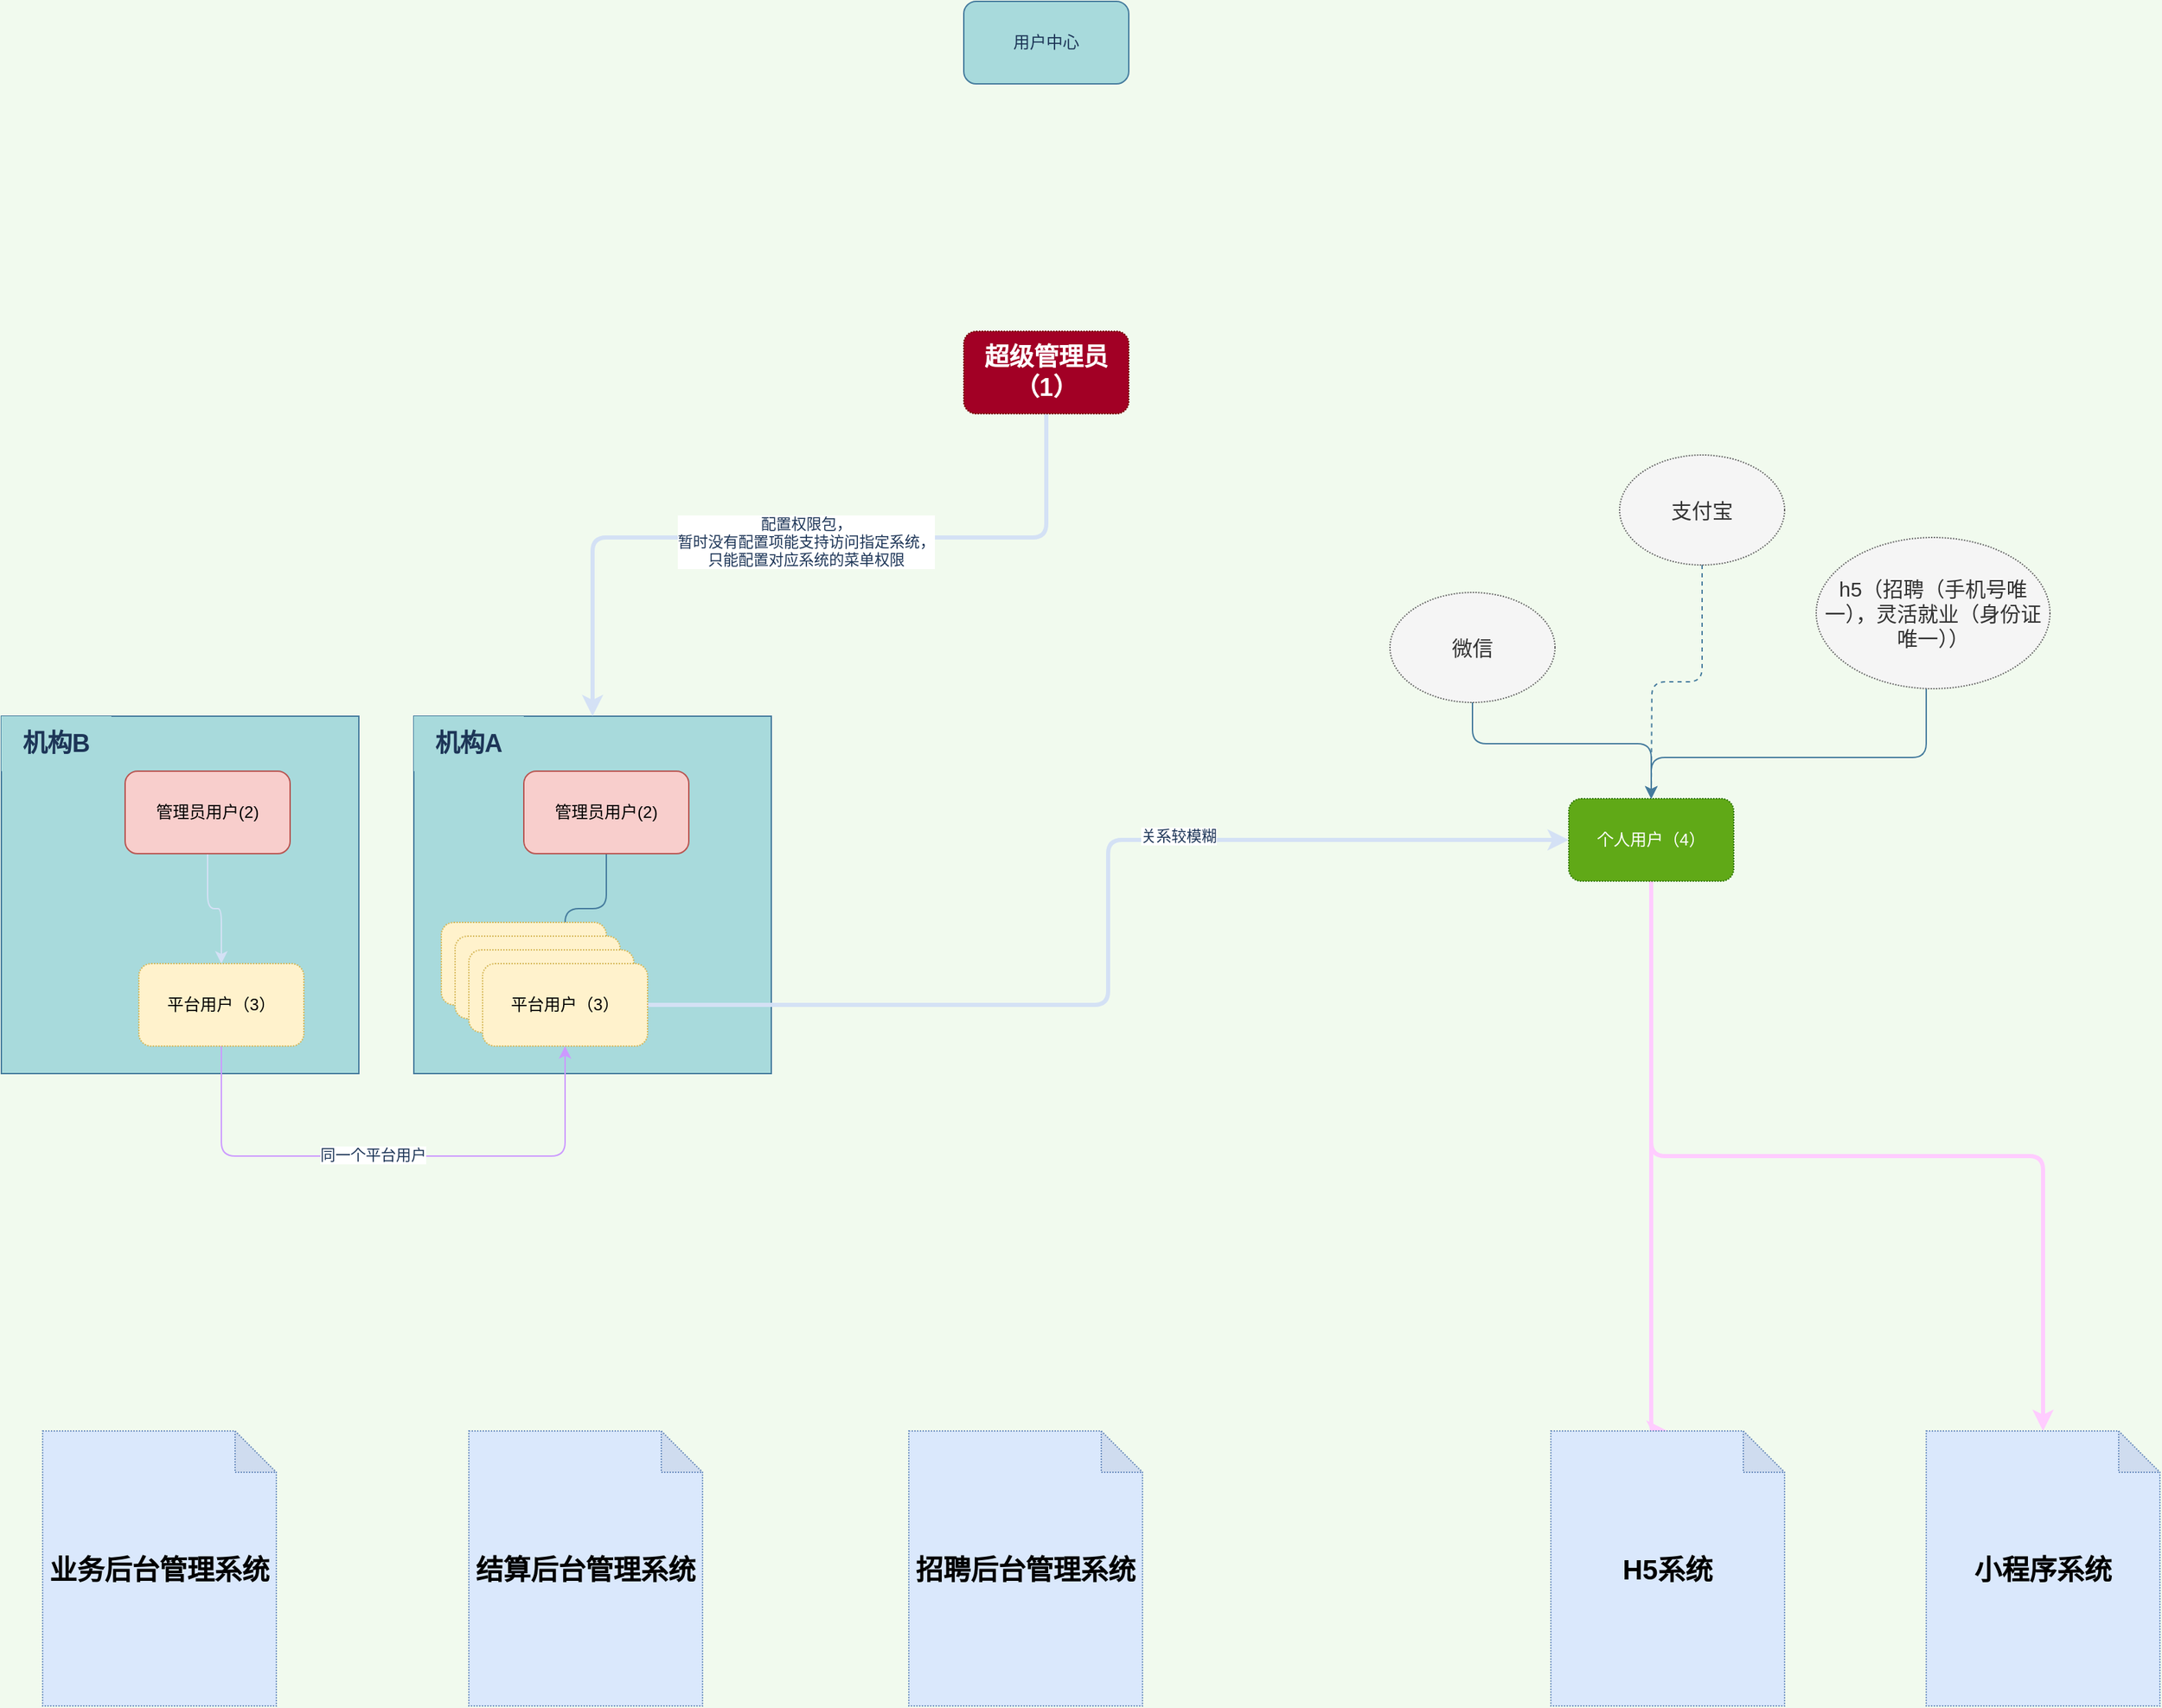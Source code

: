 <mxfile version="14.2.7" type="github">
  <diagram id="7nUUbsPAD171NSKVPP-3" name="Page-1">
    <mxGraphModel dx="2249" dy="1974" grid="1" gridSize="10" guides="1" tooltips="1" connect="1" arrows="1" fold="1" page="1" pageScale="1" pageWidth="827" pageHeight="1169" background="#F1FAEE" math="0" shadow="0">
      <root>
        <mxCell id="0" />
        <mxCell id="1" parent="0" />
        <mxCell id="RK_yV3QGJpCT5wXAtmzq-3" value="用户中心" style="rounded=1;whiteSpace=wrap;html=1;sketch=0;fillColor=#A8DADC;strokeColor=#457B9D;fontColor=#1D3557;" vertex="1" parent="1">
          <mxGeometry x="400" y="-320" width="120" height="60" as="geometry" />
        </mxCell>
        <mxCell id="RK_yV3QGJpCT5wXAtmzq-5" value="" style="whiteSpace=wrap;html=1;aspect=fixed;rounded=0;sketch=0;strokeColor=#457B9D;fillColor=#A8DADC;fontColor=#1D3557;align=left;" vertex="1" parent="1">
          <mxGeometry y="200" width="260" height="260" as="geometry" />
        </mxCell>
        <mxCell id="RK_yV3QGJpCT5wXAtmzq-8" value="&lt;b&gt;&lt;font style=&quot;font-size: 18px&quot;&gt;机构A&lt;/font&gt;&lt;/b&gt;" style="rounded=0;whiteSpace=wrap;html=1;sketch=0;fillColor=#A8DADC;fontColor=#1D3557;dashed=1;dashPattern=1 1;strokeColor=none;" vertex="1" parent="1">
          <mxGeometry y="200" width="80" height="40" as="geometry" />
        </mxCell>
        <mxCell id="RK_yV3QGJpCT5wXAtmzq-14" style="edgeStyle=orthogonalEdgeStyle;curved=0;rounded=1;sketch=0;orthogonalLoop=1;jettySize=auto;html=1;strokeColor=#457B9D;fillColor=#A8DADC;fontColor=#1D3557;" edge="1" parent="1" source="RK_yV3QGJpCT5wXAtmzq-6" target="RK_yV3QGJpCT5wXAtmzq-12">
          <mxGeometry relative="1" as="geometry" />
        </mxCell>
        <mxCell id="RK_yV3QGJpCT5wXAtmzq-6" value="管理员用户(2)" style="rounded=1;whiteSpace=wrap;html=1;sketch=0;strokeColor=#b85450;fillColor=#f8cecc;" vertex="1" parent="1">
          <mxGeometry x="80" y="240" width="120" height="60" as="geometry" />
        </mxCell>
        <mxCell id="RK_yV3QGJpCT5wXAtmzq-9" value="" style="rounded=1;whiteSpace=wrap;html=1;dashed=1;dashPattern=1 1;sketch=0;strokeColor=#d6b656;fillColor=#fff2cc;" vertex="1" parent="1">
          <mxGeometry x="20" y="350" width="120" height="60" as="geometry" />
        </mxCell>
        <mxCell id="RK_yV3QGJpCT5wXAtmzq-10" value="" style="rounded=1;whiteSpace=wrap;html=1;dashed=1;dashPattern=1 1;sketch=0;strokeColor=#d6b656;fillColor=#fff2cc;" vertex="1" parent="1">
          <mxGeometry x="30" y="360" width="120" height="60" as="geometry" />
        </mxCell>
        <mxCell id="RK_yV3QGJpCT5wXAtmzq-11" value="" style="rounded=1;whiteSpace=wrap;html=1;dashed=1;dashPattern=1 1;sketch=0;strokeColor=#d6b656;fillColor=#fff2cc;" vertex="1" parent="1">
          <mxGeometry x="40" y="370" width="120" height="60" as="geometry" />
        </mxCell>
        <mxCell id="RK_yV3QGJpCT5wXAtmzq-34" style="edgeStyle=orthogonalEdgeStyle;curved=0;rounded=1;sketch=0;orthogonalLoop=1;jettySize=auto;html=1;entryX=0;entryY=0.5;entryDx=0;entryDy=0;strokeColor=#D4E1F5;strokeWidth=3;fillColor=#A8DADC;fontColor=#1D3557;" edge="1" parent="1" source="RK_yV3QGJpCT5wXAtmzq-12" target="RK_yV3QGJpCT5wXAtmzq-16">
          <mxGeometry relative="1" as="geometry" />
        </mxCell>
        <mxCell id="RK_yV3QGJpCT5wXAtmzq-35" value="关系较模糊" style="edgeLabel;html=1;align=center;verticalAlign=middle;resizable=0;points=[];fontColor=#1D3557;" vertex="1" connectable="0" parent="RK_yV3QGJpCT5wXAtmzq-34">
          <mxGeometry x="0.281" y="3" relative="1" as="geometry">
            <mxPoint as="offset" />
          </mxGeometry>
        </mxCell>
        <mxCell id="RK_yV3QGJpCT5wXAtmzq-12" value="平台用户（3）" style="rounded=1;whiteSpace=wrap;html=1;dashed=1;dashPattern=1 1;sketch=0;strokeColor=#d6b656;fillColor=#fff2cc;" vertex="1" parent="1">
          <mxGeometry x="50" y="380" width="120" height="60" as="geometry" />
        </mxCell>
        <mxCell id="RK_yV3QGJpCT5wXAtmzq-32" style="edgeStyle=orthogonalEdgeStyle;curved=0;rounded=1;sketch=0;orthogonalLoop=1;jettySize=auto;html=1;entryX=0.5;entryY=0;entryDx=0;entryDy=0;strokeWidth=3;fillColor=#A8DADC;fontColor=#1D3557;strokeColor=#D4E1F5;" edge="1" parent="1" source="RK_yV3QGJpCT5wXAtmzq-15" target="RK_yV3QGJpCT5wXAtmzq-5">
          <mxGeometry relative="1" as="geometry">
            <Array as="points">
              <mxPoint x="460" y="70" />
              <mxPoint x="130" y="70" />
            </Array>
          </mxGeometry>
        </mxCell>
        <mxCell id="RK_yV3QGJpCT5wXAtmzq-33" value="配置权限包，&lt;br&gt;暂时没有配置项能支持访问指定系统，&lt;br&gt;只能配置对应系统的菜单权限" style="edgeLabel;html=1;align=center;verticalAlign=middle;resizable=0;points=[];fontColor=#1D3557;" vertex="1" connectable="0" parent="RK_yV3QGJpCT5wXAtmzq-32">
          <mxGeometry x="-0.036" y="3" relative="1" as="geometry">
            <mxPoint as="offset" />
          </mxGeometry>
        </mxCell>
        <mxCell id="RK_yV3QGJpCT5wXAtmzq-15" value="&lt;b&gt;&lt;font style=&quot;font-size: 18px&quot;&gt;超级管理员（1）&lt;/font&gt;&lt;/b&gt;" style="rounded=1;whiteSpace=wrap;html=1;dashed=1;dashPattern=1 1;sketch=0;strokeColor=#6F0000;fillColor=#a20025;fontColor=#ffffff;" vertex="1" parent="1">
          <mxGeometry x="400" y="-80" width="120" height="60" as="geometry" />
        </mxCell>
        <mxCell id="RK_yV3QGJpCT5wXAtmzq-30" style="edgeStyle=orthogonalEdgeStyle;curved=0;rounded=1;sketch=0;orthogonalLoop=1;jettySize=auto;html=1;entryX=0.5;entryY=0;entryDx=0;entryDy=0;entryPerimeter=0;fillColor=#A8DADC;fontColor=#1D3557;strokeColor=#FFCCFF;strokeWidth=3;" edge="1" parent="1" source="RK_yV3QGJpCT5wXAtmzq-16" target="RK_yV3QGJpCT5wXAtmzq-19">
          <mxGeometry relative="1" as="geometry">
            <Array as="points">
              <mxPoint x="900" y="720" />
            </Array>
          </mxGeometry>
        </mxCell>
        <mxCell id="RK_yV3QGJpCT5wXAtmzq-31" style="edgeStyle=orthogonalEdgeStyle;curved=0;rounded=1;sketch=0;orthogonalLoop=1;jettySize=auto;html=1;entryX=0.5;entryY=0;entryDx=0;entryDy=0;entryPerimeter=0;fillColor=#A8DADC;fontColor=#1D3557;strokeColor=#FFCCFF;strokeWidth=3;" edge="1" parent="1" source="RK_yV3QGJpCT5wXAtmzq-16" target="RK_yV3QGJpCT5wXAtmzq-25">
          <mxGeometry relative="1" as="geometry">
            <Array as="points">
              <mxPoint x="900" y="520" />
              <mxPoint x="1185" y="520" />
            </Array>
          </mxGeometry>
        </mxCell>
        <mxCell id="RK_yV3QGJpCT5wXAtmzq-16" value="个人用户（4）" style="rounded=1;whiteSpace=wrap;html=1;dashed=1;dashPattern=1 1;sketch=0;strokeColor=#2D7600;fillColor=#60a917;fontColor=#ffffff;" vertex="1" parent="1">
          <mxGeometry x="840" y="260" width="120" height="60" as="geometry" />
        </mxCell>
        <mxCell id="RK_yV3QGJpCT5wXAtmzq-17" value="&lt;b&gt;&lt;font style=&quot;font-size: 20px&quot;&gt;业务后台管理系统&lt;/font&gt;&lt;/b&gt;" style="shape=note;whiteSpace=wrap;html=1;backgroundOutline=1;darkOpacity=0.05;rounded=0;dashed=1;dashPattern=1 1;sketch=0;strokeColor=#6c8ebf;fillColor=#dae8fc;" vertex="1" parent="1">
          <mxGeometry x="-270" y="720" width="170" height="200" as="geometry" />
        </mxCell>
        <mxCell id="RK_yV3QGJpCT5wXAtmzq-18" value="&lt;b&gt;&lt;font style=&quot;font-size: 20px&quot;&gt;结算后台管理系统&lt;/font&gt;&lt;/b&gt;" style="shape=note;whiteSpace=wrap;html=1;backgroundOutline=1;darkOpacity=0.05;rounded=0;dashed=1;dashPattern=1 1;sketch=0;strokeColor=#6c8ebf;fillColor=#dae8fc;" vertex="1" parent="1">
          <mxGeometry x="40" y="720" width="170" height="200" as="geometry" />
        </mxCell>
        <mxCell id="RK_yV3QGJpCT5wXAtmzq-19" value="&lt;b&gt;&lt;font style=&quot;font-size: 20px&quot;&gt;H5系统&lt;/font&gt;&lt;/b&gt;" style="shape=note;whiteSpace=wrap;html=1;backgroundOutline=1;darkOpacity=0.05;rounded=0;dashed=1;dashPattern=1 1;sketch=0;strokeColor=#6c8ebf;fillColor=#dae8fc;" vertex="1" parent="1">
          <mxGeometry x="827" y="720" width="170" height="200" as="geometry" />
        </mxCell>
        <mxCell id="RK_yV3QGJpCT5wXAtmzq-20" value="&lt;b&gt;&lt;font style=&quot;font-size: 20px&quot;&gt;招聘后台管理系统&lt;/font&gt;&lt;/b&gt;" style="shape=note;whiteSpace=wrap;html=1;backgroundOutline=1;darkOpacity=0.05;rounded=0;dashed=1;dashPattern=1 1;sketch=0;strokeColor=#6c8ebf;fillColor=#dae8fc;" vertex="1" parent="1">
          <mxGeometry x="360" y="720" width="170" height="200" as="geometry" />
        </mxCell>
        <mxCell id="RK_yV3QGJpCT5wXAtmzq-23" style="edgeStyle=orthogonalEdgeStyle;curved=0;rounded=1;sketch=0;orthogonalLoop=1;jettySize=auto;html=1;entryX=0.5;entryY=0;entryDx=0;entryDy=0;strokeColor=#457B9D;fillColor=#A8DADC;fontColor=#1D3557;" edge="1" parent="1" source="RK_yV3QGJpCT5wXAtmzq-21" target="RK_yV3QGJpCT5wXAtmzq-16">
          <mxGeometry relative="1" as="geometry">
            <Array as="points">
              <mxPoint x="770" y="220" />
              <mxPoint x="900" y="220" />
            </Array>
          </mxGeometry>
        </mxCell>
        <mxCell id="RK_yV3QGJpCT5wXAtmzq-21" value="&lt;font style=&quot;font-size: 15px&quot;&gt;微信&lt;/font&gt;" style="ellipse;whiteSpace=wrap;html=1;rounded=0;dashed=1;dashPattern=1 1;sketch=0;strokeColor=#666666;fillColor=#f5f5f5;fontColor=#333333;" vertex="1" parent="1">
          <mxGeometry x="710" y="110" width="120" height="80" as="geometry" />
        </mxCell>
        <mxCell id="RK_yV3QGJpCT5wXAtmzq-24" style="edgeStyle=orthogonalEdgeStyle;curved=0;rounded=1;sketch=0;orthogonalLoop=1;jettySize=auto;html=1;strokeColor=#457B9D;fillColor=#A8DADC;fontColor=#1D3557;dashed=1;" edge="1" parent="1" source="RK_yV3QGJpCT5wXAtmzq-22">
          <mxGeometry relative="1" as="geometry">
            <mxPoint x="900" y="260" as="targetPoint" />
          </mxGeometry>
        </mxCell>
        <mxCell id="RK_yV3QGJpCT5wXAtmzq-22" value="&lt;font style=&quot;font-size: 15px&quot;&gt;支付宝&lt;/font&gt;" style="ellipse;whiteSpace=wrap;html=1;rounded=0;dashed=1;dashPattern=1 1;sketch=0;strokeColor=#666666;fillColor=#f5f5f5;fontColor=#333333;" vertex="1" parent="1">
          <mxGeometry x="877" y="10" width="120" height="80" as="geometry" />
        </mxCell>
        <mxCell id="RK_yV3QGJpCT5wXAtmzq-25" value="&lt;b&gt;&lt;font style=&quot;font-size: 20px&quot;&gt;小程序系统&lt;/font&gt;&lt;/b&gt;" style="shape=note;whiteSpace=wrap;html=1;backgroundOutline=1;darkOpacity=0.05;rounded=0;dashed=1;dashPattern=1 1;sketch=0;strokeColor=#6c8ebf;fillColor=#dae8fc;" vertex="1" parent="1">
          <mxGeometry x="1100" y="720" width="170" height="200" as="geometry" />
        </mxCell>
        <mxCell id="RK_yV3QGJpCT5wXAtmzq-27" style="edgeStyle=orthogonalEdgeStyle;curved=0;rounded=1;sketch=0;orthogonalLoop=1;jettySize=auto;html=1;entryX=0.5;entryY=0;entryDx=0;entryDy=0;strokeColor=#457B9D;fillColor=#A8DADC;fontColor=#1D3557;" edge="1" parent="1" source="RK_yV3QGJpCT5wXAtmzq-26" target="RK_yV3QGJpCT5wXAtmzq-16">
          <mxGeometry relative="1" as="geometry">
            <Array as="points">
              <mxPoint x="1100" y="230" />
              <mxPoint x="900" y="230" />
            </Array>
          </mxGeometry>
        </mxCell>
        <mxCell id="RK_yV3QGJpCT5wXAtmzq-26" value="&lt;font style=&quot;font-size: 15px&quot;&gt;h5（招聘（手机号唯一），灵活就业（身份证唯一））&lt;/font&gt;" style="ellipse;whiteSpace=wrap;html=1;rounded=0;dashed=1;dashPattern=1 1;sketch=0;strokeColor=#666666;fillColor=#f5f5f5;fontColor=#333333;" vertex="1" parent="1">
          <mxGeometry x="1020" y="70" width="170" height="110" as="geometry" />
        </mxCell>
        <mxCell id="RK_yV3QGJpCT5wXAtmzq-37" value="" style="whiteSpace=wrap;html=1;aspect=fixed;rounded=0;sketch=0;strokeColor=#457B9D;fillColor=#A8DADC;fontColor=#1D3557;align=left;" vertex="1" parent="1">
          <mxGeometry x="-300" y="200" width="260" height="260" as="geometry" />
        </mxCell>
        <mxCell id="RK_yV3QGJpCT5wXAtmzq-39" value="&lt;b&gt;&lt;font style=&quot;font-size: 18px&quot;&gt;机构B&lt;/font&gt;&lt;/b&gt;" style="rounded=0;whiteSpace=wrap;html=1;sketch=0;fillColor=#A8DADC;fontColor=#1D3557;dashed=1;dashPattern=1 1;strokeColor=none;" vertex="1" parent="1">
          <mxGeometry x="-300" y="200" width="80" height="40" as="geometry" />
        </mxCell>
        <mxCell id="RK_yV3QGJpCT5wXAtmzq-42" style="edgeStyle=orthogonalEdgeStyle;curved=0;rounded=1;sketch=0;orthogonalLoop=1;jettySize=auto;html=1;strokeColor=#D4E1F5;strokeWidth=1;fillColor=#A8DADC;fontColor=#1D3557;" edge="1" parent="1" source="RK_yV3QGJpCT5wXAtmzq-40" target="RK_yV3QGJpCT5wXAtmzq-41">
          <mxGeometry relative="1" as="geometry" />
        </mxCell>
        <mxCell id="RK_yV3QGJpCT5wXAtmzq-40" value="管理员用户(2)" style="rounded=1;whiteSpace=wrap;html=1;sketch=0;strokeColor=#b85450;fillColor=#f8cecc;" vertex="1" parent="1">
          <mxGeometry x="-210" y="240" width="120" height="60" as="geometry" />
        </mxCell>
        <mxCell id="RK_yV3QGJpCT5wXAtmzq-43" style="edgeStyle=orthogonalEdgeStyle;curved=0;rounded=1;sketch=0;orthogonalLoop=1;jettySize=auto;html=1;entryX=0.5;entryY=1;entryDx=0;entryDy=0;strokeWidth=1;fillColor=#A8DADC;fontColor=#1D3557;strokeColor=#CC99FF;" edge="1" parent="1" source="RK_yV3QGJpCT5wXAtmzq-41" target="RK_yV3QGJpCT5wXAtmzq-12">
          <mxGeometry relative="1" as="geometry">
            <Array as="points">
              <mxPoint x="-140" y="520" />
              <mxPoint x="110" y="520" />
            </Array>
          </mxGeometry>
        </mxCell>
        <mxCell id="RK_yV3QGJpCT5wXAtmzq-44" value="同一个平台用户" style="edgeLabel;html=1;align=center;verticalAlign=middle;resizable=0;points=[];fontColor=#1D3557;" vertex="1" connectable="0" parent="RK_yV3QGJpCT5wXAtmzq-43">
          <mxGeometry x="-0.073" y="1" relative="1" as="geometry">
            <mxPoint as="offset" />
          </mxGeometry>
        </mxCell>
        <mxCell id="RK_yV3QGJpCT5wXAtmzq-41" value="平台用户（3）" style="rounded=1;whiteSpace=wrap;html=1;dashed=1;dashPattern=1 1;sketch=0;strokeColor=#d6b656;fillColor=#fff2cc;" vertex="1" parent="1">
          <mxGeometry x="-200" y="380" width="120" height="60" as="geometry" />
        </mxCell>
      </root>
    </mxGraphModel>
  </diagram>
</mxfile>
